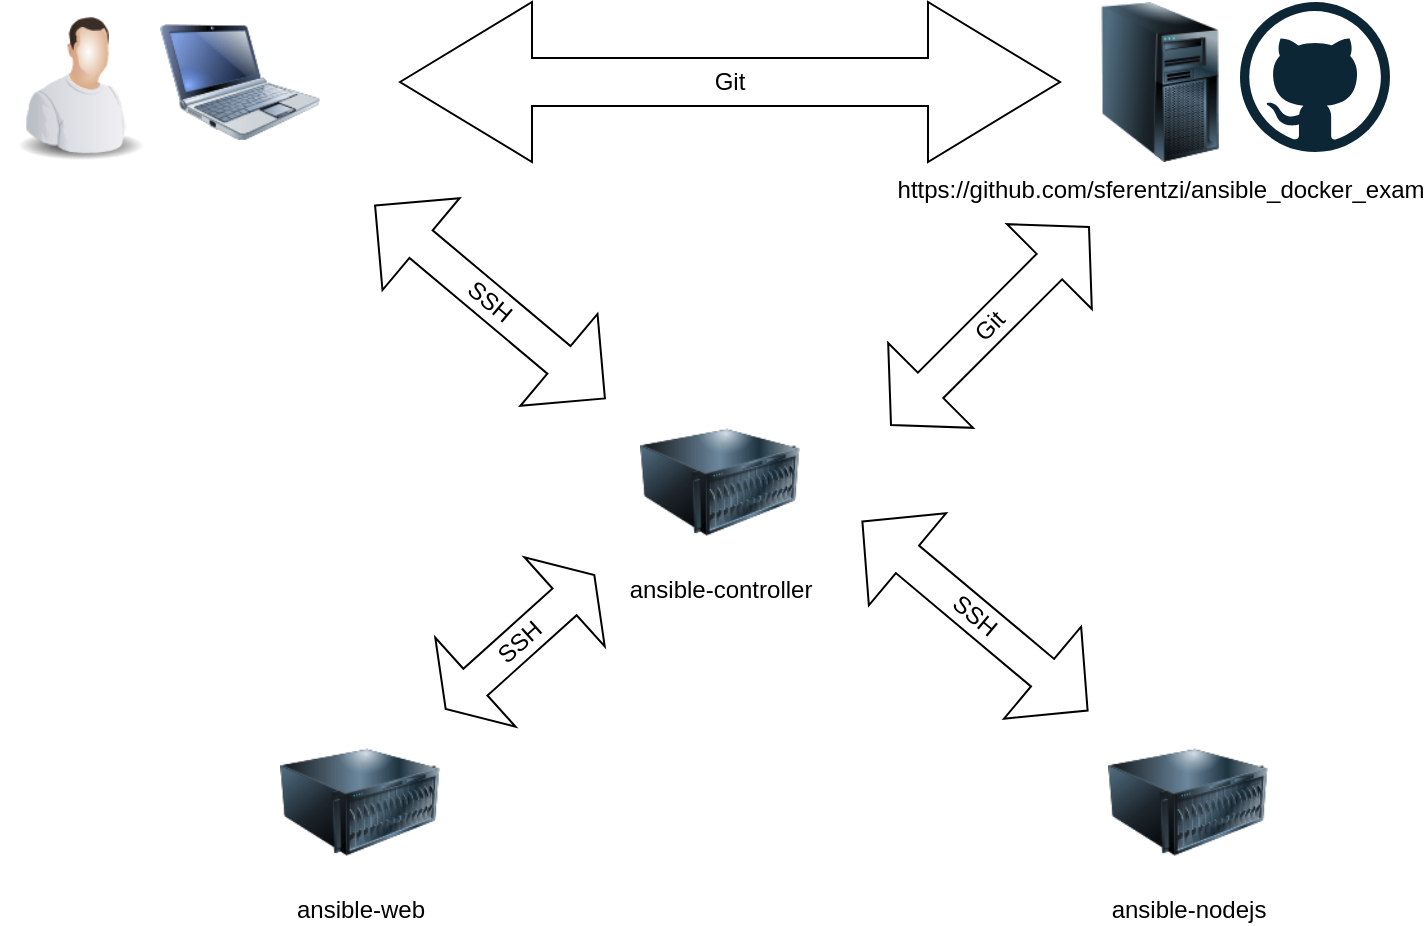 <mxfile version="12.3.2" type="github" pages="1">
  <diagram id="L1c6QgTKYNoORSt2MQud" name="Page-1">
    <mxGraphModel dx="946" dy="553" grid="1" gridSize="10" guides="1" tooltips="1" connect="1" arrows="1" fold="1" page="1" pageScale="1" pageWidth="850" pageHeight="1100" math="0" shadow="0">
      <root>
        <mxCell id="0"/>
        <mxCell id="1" parent="0"/>
        <mxCell id="F4Z1pNz7qUs1LK6xWluZ-1" value="" style="image;html=1;labelBackgroundColor=#ffffff;image=img/lib/clip_art/computers/Netbook_128x128.png" parent="1" vertex="1">
          <mxGeometry x="100" y="40" width="80" height="80" as="geometry"/>
        </mxCell>
        <mxCell id="F4Z1pNz7qUs1LK6xWluZ-2" value="ansible-controller" style="image;html=1;labelBackgroundColor=#ffffff;image=img/lib/clip_art/computers/Server_128x128.png" parent="1" vertex="1">
          <mxGeometry x="340" y="240" width="80" height="80" as="geometry"/>
        </mxCell>
        <mxCell id="F4Z1pNz7qUs1LK6xWluZ-3" value="ansible-web" style="image;html=1;labelBackgroundColor=#ffffff;image=img/lib/clip_art/computers/Server_128x128.png" parent="1" vertex="1">
          <mxGeometry x="160" y="400" width="80" height="80" as="geometry"/>
        </mxCell>
        <mxCell id="F4Z1pNz7qUs1LK6xWluZ-4" value="ansible-nodejs" style="image;html=1;labelBackgroundColor=#ffffff;image=img/lib/clip_art/computers/Server_128x128.png" parent="1" vertex="1">
          <mxGeometry x="574" y="400" width="80" height="80" as="geometry"/>
        </mxCell>
        <mxCell id="F4Z1pNz7qUs1LK6xWluZ-5" value="https://github.com/sferentzi/ansible_docker_exam" style="image;html=1;labelBackgroundColor=#ffffff;image=img/lib/clip_art/computers/Server_Tower_128x128.png" parent="1" vertex="1">
          <mxGeometry x="560" y="40" width="80" height="80" as="geometry"/>
        </mxCell>
        <mxCell id="mxpZVYRGwFoeAoN_xsZh-1" value="" style="image;html=1;labelBackgroundColor=#ffffff;image=img/lib/clip_art/people/Worker_Man_128x128.png" parent="1" vertex="1">
          <mxGeometry x="20" y="40" width="80" height="80" as="geometry"/>
        </mxCell>
        <mxCell id="mxpZVYRGwFoeAoN_xsZh-2" value="" style="dashed=0;outlineConnect=0;html=1;align=center;labelPosition=center;verticalLabelPosition=bottom;verticalAlign=top;shape=mxgraph.weblogos.github" parent="1" vertex="1">
          <mxGeometry x="640" y="40" width="75" height="75" as="geometry"/>
        </mxCell>
        <mxCell id="P4Erm-toOCTM8WnYmhQi-2" value="Git" style="shape=doubleArrow;whiteSpace=wrap;html=1;" parent="1" vertex="1">
          <mxGeometry x="220" y="40" width="330" height="80" as="geometry"/>
        </mxCell>
        <mxCell id="P4Erm-toOCTM8WnYmhQi-5" value="Git" style="shape=doubleArrow;whiteSpace=wrap;html=1;rotation=-45;" parent="1" vertex="1">
          <mxGeometry x="445" y="172" width="140" height="60" as="geometry"/>
        </mxCell>
        <mxCell id="P4Erm-toOCTM8WnYmhQi-6" value="SSH" style="shape=doubleArrow;whiteSpace=wrap;html=1;rotation=40;" parent="1" vertex="1">
          <mxGeometry x="190" y="160" width="150" height="60" as="geometry"/>
        </mxCell>
        <mxCell id="P4Erm-toOCTM8WnYmhQi-7" value="SSH" style="shape=doubleArrow;whiteSpace=wrap;html=1;rotation=-42;" parent="1" vertex="1">
          <mxGeometry x="230" y="330" width="100" height="60" as="geometry"/>
        </mxCell>
        <mxCell id="P4Erm-toOCTM8WnYmhQi-8" value="SSH" style="shape=doubleArrow;whiteSpace=wrap;html=1;rotation=40;" parent="1" vertex="1">
          <mxGeometry x="434" y="317" width="147" height="60" as="geometry"/>
        </mxCell>
      </root>
    </mxGraphModel>
  </diagram>
</mxfile>
